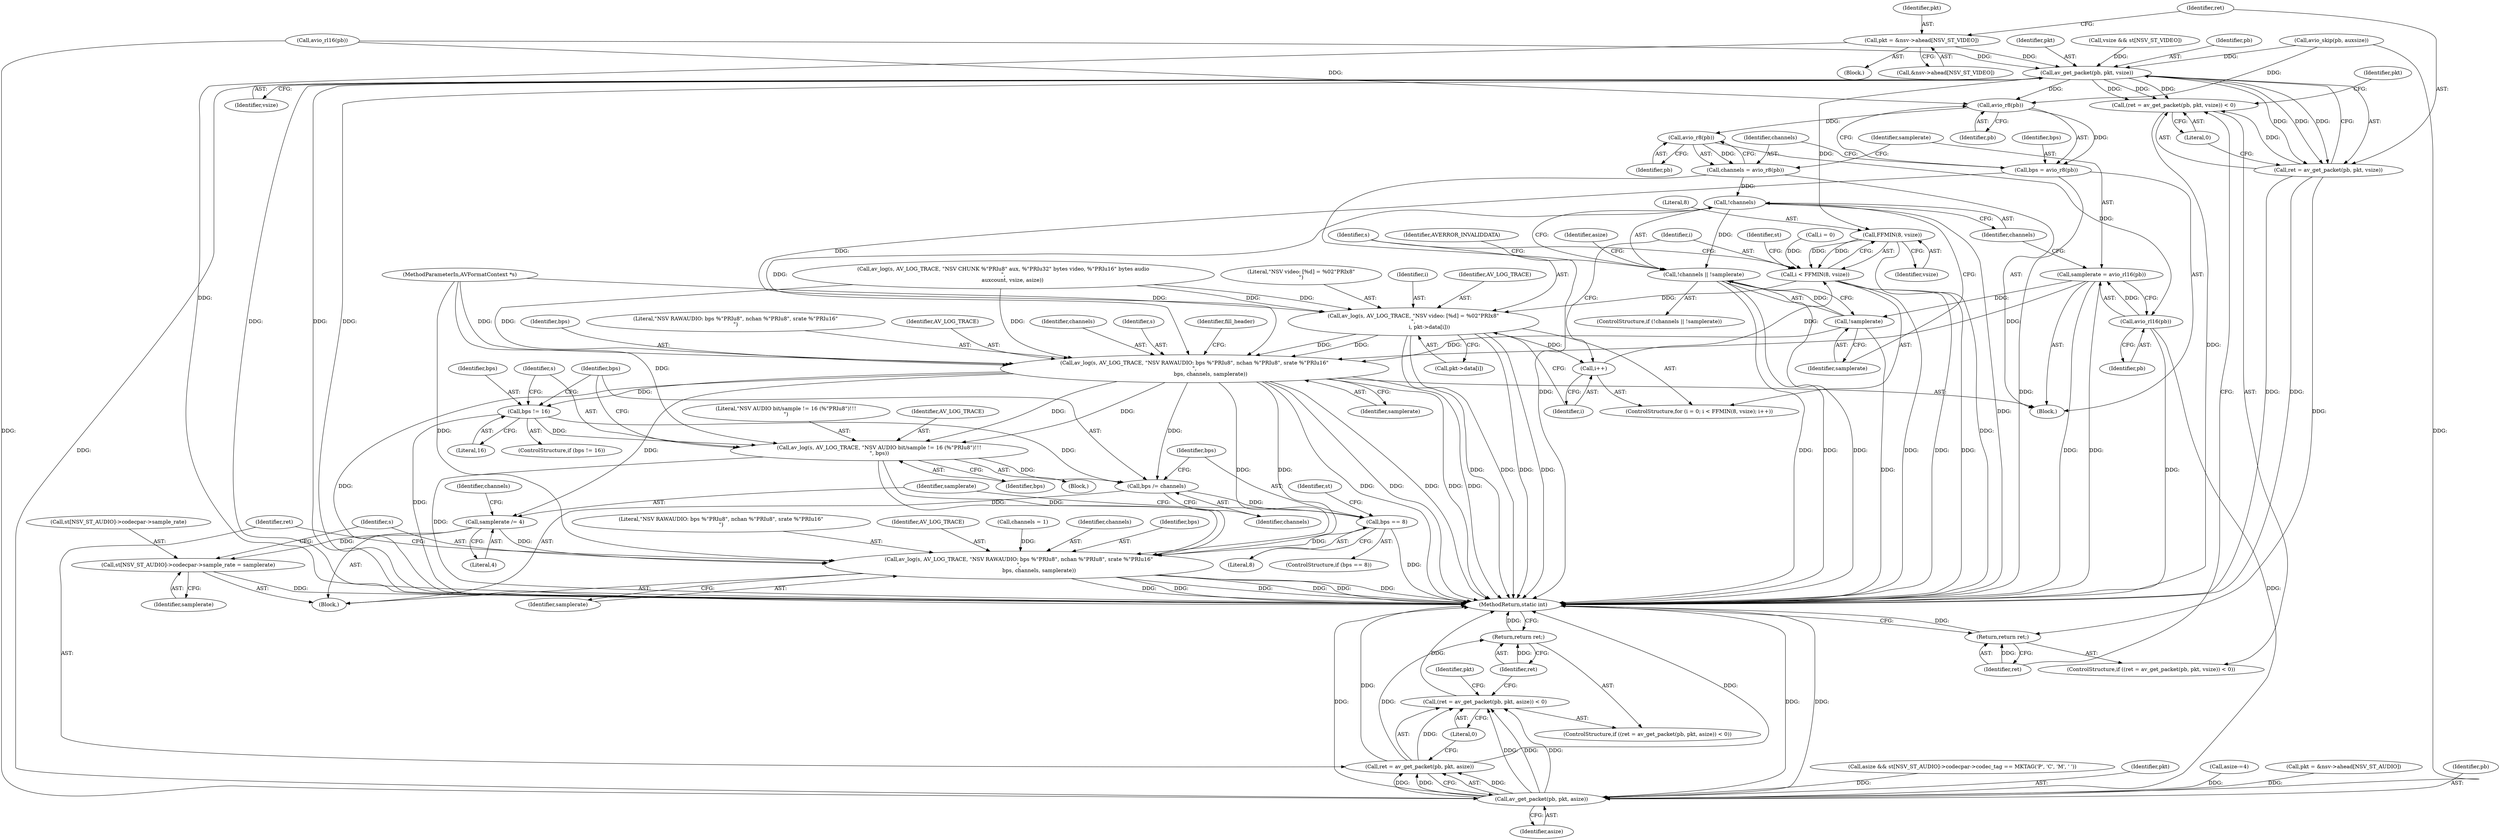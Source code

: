 digraph "0_libav_fe6eea99efac66839052af547426518efd970b24@pointer" {
"1000370" [label="(Call,pkt = &nsv->ahead[NSV_ST_VIDEO])"];
"1000382" [label="(Call,av_get_packet(pb, pkt, vsize))"];
"1000379" [label="(Call,(ret = av_get_packet(pb, pkt, vsize)) < 0)"];
"1000380" [label="(Call,ret = av_get_packet(pb, pkt, vsize))"];
"1000387" [label="(Return,return ret;)"];
"1000423" [label="(Call,FFMIN(8, vsize))"];
"1000421" [label="(Call,i < FFMIN(8, vsize))"];
"1000428" [label="(Call,av_log(s, AV_LOG_TRACE, \"NSV video: [%d] = %02\"PRIx8\"\n\",\n                   i, pkt->data[i]))"];
"1000426" [label="(Call,i++)"];
"1000517" [label="(Call,av_log(s, AV_LOG_TRACE, \"NSV RAWAUDIO: bps %\"PRIu8\", nchan %\"PRIu8\", srate %\"PRIu16\"\n\",\n                   bps, channels, samplerate))"];
"1000535" [label="(Call,bps != 16)"];
"1000539" [label="(Call,av_log(s, AV_LOG_TRACE, \"NSV AUDIO bit/sample != 16 (%\"PRIu8\")!!!\n\", bps))"];
"1000544" [label="(Call,bps /= channels)"];
"1000548" [label="(Call,bps == 8)"];
"1000584" [label="(Call,av_log(s, AV_LOG_TRACE, \"NSV RAWAUDIO: bps %\"PRIu8\", nchan %\"PRIu8\", srate %\"PRIu16\"\n\",\n                        bps, channels, samplerate))"];
"1000560" [label="(Call,samplerate /= 4)"];
"1000575" [label="(Call,st[NSV_ST_AUDIO]->codecpar->sample_rate = samplerate)"];
"1000496" [label="(Call,avio_r8(pb))"];
"1000494" [label="(Call,bps = avio_r8(pb))"];
"1000500" [label="(Call,avio_r8(pb))"];
"1000498" [label="(Call,channels = avio_r8(pb))"];
"1000508" [label="(Call,!channels)"];
"1000507" [label="(Call,!channels || !samplerate)"];
"1000504" [label="(Call,avio_rl16(pb))"];
"1000502" [label="(Call,samplerate = avio_rl16(pb))"];
"1000510" [label="(Call,!samplerate)"];
"1000595" [label="(Call,av_get_packet(pb, pkt, asize))"];
"1000592" [label="(Call,(ret = av_get_packet(pb, pkt, asize)) < 0)"];
"1000593" [label="(Call,ret = av_get_packet(pb, pkt, asize))"];
"1000600" [label="(Return,return ret;)"];
"1000426" [label="(Call,i++)"];
"1000584" [label="(Call,av_log(s, AV_LOG_TRACE, \"NSV RAWAUDIO: bps %\"PRIu8\", nchan %\"PRIu8\", srate %\"PRIu16\"\n\",\n                        bps, channels, samplerate))"];
"1000384" [label="(Identifier,pkt)"];
"1000494" [label="(Call,bps = avio_r8(pb))"];
"1000427" [label="(Identifier,i)"];
"1000521" [label="(Identifier,bps)"];
"1000601" [label="(Identifier,ret)"];
"1000587" [label="(Literal,\"NSV RAWAUDIO: bps %\"PRIu8\", nchan %\"PRIu8\", srate %\"PRIu16\"\n\")"];
"1000357" [label="(Call,vsize && st[NSV_ST_VIDEO])"];
"1000490" [label="(Block,)"];
"1000381" [label="(Identifier,ret)"];
"1000562" [label="(Literal,4)"];
"1000586" [label="(Identifier,AV_LOG_TRACE)"];
"1000475" [label="(Call,asize && st[NSV_ST_AUDIO]->codecpar->codec_tag == MKTAG('P', 'C', 'M', ' '))"];
"1000550" [label="(Literal,8)"];
"1000547" [label="(ControlStructure,if (bps == 8))"];
"1000585" [label="(Identifier,s)"];
"1000545" [label="(Identifier,bps)"];
"1000576" [label="(Call,st[NSV_ST_AUDIO]->codecpar->sample_rate)"];
"1000564" [label="(Identifier,channels)"];
"1000440" [label="(Identifier,st)"];
"1000598" [label="(Identifier,asize)"];
"1000371" [label="(Identifier,pkt)"];
"1000546" [label="(Identifier,channels)"];
"1000117" [label="(MethodParameterIn,AVFormatContext *s)"];
"1000386" [label="(Literal,0)"];
"1000496" [label="(Call,avio_r8(pb))"];
"1000385" [label="(Identifier,vsize)"];
"1000563" [label="(Call,channels = 1)"];
"1000510" [label="(Call,!samplerate)"];
"1000501" [label="(Identifier,pb)"];
"1000513" [label="(Identifier,AVERROR_INVALIDDATA)"];
"1000543" [label="(Identifier,bps)"];
"1000421" [label="(Call,i < FFMIN(8, vsize))"];
"1000515" [label="(Identifier,asize)"];
"1000593" [label="(Call,ret = av_get_packet(pb, pkt, asize))"];
"1000520" [label="(Literal,\"NSV RAWAUDIO: bps %\"PRIu8\", nchan %\"PRIu8\", srate %\"PRIu16\"\n\")"];
"1000597" [label="(Identifier,pkt)"];
"1000544" [label="(Call,bps /= channels)"];
"1000242" [label="(Call,avio_rl16(pb))"];
"1000424" [label="(Literal,8)"];
"1000391" [label="(Identifier,pkt)"];
"1000548" [label="(Call,bps == 8)"];
"1000429" [label="(Identifier,s)"];
"1000418" [label="(Call,i = 0)"];
"1000561" [label="(Identifier,samplerate)"];
"1000499" [label="(Identifier,channels)"];
"1000428" [label="(Call,av_log(s, AV_LOG_TRACE, \"NSV video: [%d] = %02\"PRIx8\"\n\",\n                   i, pkt->data[i]))"];
"1000534" [label="(ControlStructure,if (bps != 16))"];
"1000519" [label="(Identifier,AV_LOG_TRACE)"];
"1000595" [label="(Call,av_get_packet(pb, pkt, asize))"];
"1000417" [label="(ControlStructure,for (i = 0; i < FFMIN(8, vsize); i++))"];
"1000387" [label="(Return,return ret;)"];
"1000431" [label="(Literal,\"NSV video: [%d] = %02\"PRIx8\"\n\")"];
"1000380" [label="(Call,ret = av_get_packet(pb, pkt, vsize))"];
"1000425" [label="(Identifier,vsize)"];
"1000591" [label="(ControlStructure,if ((ret = av_get_packet(pb, pkt, asize)) < 0))"];
"1000508" [label="(Call,!channels)"];
"1000502" [label="(Call,samplerate = avio_rl16(pb))"];
"1000575" [label="(Call,st[NSV_ST_AUDIO]->codecpar->sample_rate = samplerate)"];
"1000688" [label="(MethodReturn,static int)"];
"1000560" [label="(Call,samplerate /= 4)"];
"1000540" [label="(Identifier,s)"];
"1000379" [label="(Call,(ret = av_get_packet(pb, pkt, vsize)) < 0)"];
"1000583" [label="(Identifier,samplerate)"];
"1000514" [label="(Call,asize-=4)"];
"1000541" [label="(Identifier,AV_LOG_TRACE)"];
"1000422" [label="(Identifier,i)"];
"1000511" [label="(Identifier,samplerate)"];
"1000372" [label="(Call,&nsv->ahead[NSV_ST_VIDEO])"];
"1000498" [label="(Call,channels = avio_r8(pb))"];
"1000522" [label="(Identifier,channels)"];
"1000383" [label="(Identifier,pb)"];
"1000500" [label="(Call,avio_r8(pb))"];
"1000388" [label="(Identifier,ret)"];
"1000526" [label="(Block,)"];
"1000538" [label="(Block,)"];
"1000466" [label="(Call,pkt = &nsv->ahead[NSV_ST_AUDIO])"];
"1000599" [label="(Literal,0)"];
"1000378" [label="(ControlStructure,if ((ret = av_get_packet(pb, pkt, vsize)) < 0))"];
"1000433" [label="(Call,pkt->data[i])"];
"1000382" [label="(Call,av_get_packet(pb, pkt, vsize))"];
"1000549" [label="(Identifier,bps)"];
"1000506" [label="(ControlStructure,if (!channels || !samplerate))"];
"1000594" [label="(Identifier,ret)"];
"1000523" [label="(Identifier,samplerate)"];
"1000542" [label="(Literal,\"NSV AUDIO bit/sample != 16 (%\"PRIu8\")!!!\n\")"];
"1000505" [label="(Identifier,pb)"];
"1000256" [label="(Call,av_log(s, AV_LOG_TRACE, \"NSV CHUNK %\"PRIu8\" aux, %\"PRIu32\" bytes video, %\"PRIu16\" bytes audio\n\",\n           auxcount, vsize, asize))"];
"1000600" [label="(Return,return ret;)"];
"1000370" [label="(Call,pkt = &nsv->ahead[NSV_ST_VIDEO])"];
"1000517" [label="(Call,av_log(s, AV_LOG_TRACE, \"NSV RAWAUDIO: bps %\"PRIu8\", nchan %\"PRIu8\", srate %\"PRIu16\"\n\",\n                   bps, channels, samplerate))"];
"1000535" [label="(Call,bps != 16)"];
"1000590" [label="(Identifier,samplerate)"];
"1000282" [label="(Call,avio_skip(pb, auxsize))"];
"1000495" [label="(Identifier,bps)"];
"1000537" [label="(Literal,16)"];
"1000423" [label="(Call,FFMIN(8, vsize))"];
"1000518" [label="(Identifier,s)"];
"1000536" [label="(Identifier,bps)"];
"1000596" [label="(Identifier,pb)"];
"1000589" [label="(Identifier,channels)"];
"1000509" [label="(Identifier,channels)"];
"1000497" [label="(Identifier,pb)"];
"1000432" [label="(Identifier,i)"];
"1000588" [label="(Identifier,bps)"];
"1000507" [label="(Call,!channels || !samplerate)"];
"1000525" [label="(Identifier,fill_header)"];
"1000362" [label="(Block,)"];
"1000592" [label="(Call,(ret = av_get_packet(pb, pkt, asize)) < 0)"];
"1000604" [label="(Identifier,pkt)"];
"1000555" [label="(Identifier,st)"];
"1000503" [label="(Identifier,samplerate)"];
"1000430" [label="(Identifier,AV_LOG_TRACE)"];
"1000539" [label="(Call,av_log(s, AV_LOG_TRACE, \"NSV AUDIO bit/sample != 16 (%\"PRIu8\")!!!\n\", bps))"];
"1000504" [label="(Call,avio_rl16(pb))"];
"1000370" -> "1000362"  [label="AST: "];
"1000370" -> "1000372"  [label="CFG: "];
"1000371" -> "1000370"  [label="AST: "];
"1000372" -> "1000370"  [label="AST: "];
"1000381" -> "1000370"  [label="CFG: "];
"1000370" -> "1000688"  [label="DDG: "];
"1000370" -> "1000382"  [label="DDG: "];
"1000382" -> "1000380"  [label="AST: "];
"1000382" -> "1000385"  [label="CFG: "];
"1000383" -> "1000382"  [label="AST: "];
"1000384" -> "1000382"  [label="AST: "];
"1000385" -> "1000382"  [label="AST: "];
"1000380" -> "1000382"  [label="CFG: "];
"1000382" -> "1000688"  [label="DDG: "];
"1000382" -> "1000688"  [label="DDG: "];
"1000382" -> "1000688"  [label="DDG: "];
"1000382" -> "1000379"  [label="DDG: "];
"1000382" -> "1000379"  [label="DDG: "];
"1000382" -> "1000379"  [label="DDG: "];
"1000382" -> "1000380"  [label="DDG: "];
"1000382" -> "1000380"  [label="DDG: "];
"1000382" -> "1000380"  [label="DDG: "];
"1000282" -> "1000382"  [label="DDG: "];
"1000242" -> "1000382"  [label="DDG: "];
"1000357" -> "1000382"  [label="DDG: "];
"1000382" -> "1000423"  [label="DDG: "];
"1000382" -> "1000496"  [label="DDG: "];
"1000382" -> "1000595"  [label="DDG: "];
"1000379" -> "1000378"  [label="AST: "];
"1000379" -> "1000386"  [label="CFG: "];
"1000380" -> "1000379"  [label="AST: "];
"1000386" -> "1000379"  [label="AST: "];
"1000388" -> "1000379"  [label="CFG: "];
"1000391" -> "1000379"  [label="CFG: "];
"1000379" -> "1000688"  [label="DDG: "];
"1000380" -> "1000379"  [label="DDG: "];
"1000381" -> "1000380"  [label="AST: "];
"1000386" -> "1000380"  [label="CFG: "];
"1000380" -> "1000688"  [label="DDG: "];
"1000380" -> "1000688"  [label="DDG: "];
"1000380" -> "1000387"  [label="DDG: "];
"1000387" -> "1000378"  [label="AST: "];
"1000387" -> "1000388"  [label="CFG: "];
"1000388" -> "1000387"  [label="AST: "];
"1000688" -> "1000387"  [label="CFG: "];
"1000387" -> "1000688"  [label="DDG: "];
"1000388" -> "1000387"  [label="DDG: "];
"1000423" -> "1000421"  [label="AST: "];
"1000423" -> "1000425"  [label="CFG: "];
"1000424" -> "1000423"  [label="AST: "];
"1000425" -> "1000423"  [label="AST: "];
"1000421" -> "1000423"  [label="CFG: "];
"1000423" -> "1000688"  [label="DDG: "];
"1000423" -> "1000421"  [label="DDG: "];
"1000423" -> "1000421"  [label="DDG: "];
"1000421" -> "1000417"  [label="AST: "];
"1000422" -> "1000421"  [label="AST: "];
"1000429" -> "1000421"  [label="CFG: "];
"1000440" -> "1000421"  [label="CFG: "];
"1000421" -> "1000688"  [label="DDG: "];
"1000421" -> "1000688"  [label="DDG: "];
"1000421" -> "1000688"  [label="DDG: "];
"1000426" -> "1000421"  [label="DDG: "];
"1000418" -> "1000421"  [label="DDG: "];
"1000421" -> "1000428"  [label="DDG: "];
"1000428" -> "1000417"  [label="AST: "];
"1000428" -> "1000433"  [label="CFG: "];
"1000429" -> "1000428"  [label="AST: "];
"1000430" -> "1000428"  [label="AST: "];
"1000431" -> "1000428"  [label="AST: "];
"1000432" -> "1000428"  [label="AST: "];
"1000433" -> "1000428"  [label="AST: "];
"1000427" -> "1000428"  [label="CFG: "];
"1000428" -> "1000688"  [label="DDG: "];
"1000428" -> "1000688"  [label="DDG: "];
"1000428" -> "1000688"  [label="DDG: "];
"1000428" -> "1000688"  [label="DDG: "];
"1000428" -> "1000426"  [label="DDG: "];
"1000256" -> "1000428"  [label="DDG: "];
"1000256" -> "1000428"  [label="DDG: "];
"1000117" -> "1000428"  [label="DDG: "];
"1000428" -> "1000517"  [label="DDG: "];
"1000428" -> "1000517"  [label="DDG: "];
"1000426" -> "1000417"  [label="AST: "];
"1000426" -> "1000427"  [label="CFG: "];
"1000427" -> "1000426"  [label="AST: "];
"1000422" -> "1000426"  [label="CFG: "];
"1000517" -> "1000490"  [label="AST: "];
"1000517" -> "1000523"  [label="CFG: "];
"1000518" -> "1000517"  [label="AST: "];
"1000519" -> "1000517"  [label="AST: "];
"1000520" -> "1000517"  [label="AST: "];
"1000521" -> "1000517"  [label="AST: "];
"1000522" -> "1000517"  [label="AST: "];
"1000523" -> "1000517"  [label="AST: "];
"1000525" -> "1000517"  [label="CFG: "];
"1000517" -> "1000688"  [label="DDG: "];
"1000517" -> "1000688"  [label="DDG: "];
"1000517" -> "1000688"  [label="DDG: "];
"1000517" -> "1000688"  [label="DDG: "];
"1000517" -> "1000688"  [label="DDG: "];
"1000517" -> "1000688"  [label="DDG: "];
"1000256" -> "1000517"  [label="DDG: "];
"1000256" -> "1000517"  [label="DDG: "];
"1000117" -> "1000517"  [label="DDG: "];
"1000494" -> "1000517"  [label="DDG: "];
"1000508" -> "1000517"  [label="DDG: "];
"1000502" -> "1000517"  [label="DDG: "];
"1000510" -> "1000517"  [label="DDG: "];
"1000517" -> "1000535"  [label="DDG: "];
"1000517" -> "1000539"  [label="DDG: "];
"1000517" -> "1000539"  [label="DDG: "];
"1000517" -> "1000544"  [label="DDG: "];
"1000517" -> "1000560"  [label="DDG: "];
"1000517" -> "1000584"  [label="DDG: "];
"1000517" -> "1000584"  [label="DDG: "];
"1000535" -> "1000534"  [label="AST: "];
"1000535" -> "1000537"  [label="CFG: "];
"1000536" -> "1000535"  [label="AST: "];
"1000537" -> "1000535"  [label="AST: "];
"1000540" -> "1000535"  [label="CFG: "];
"1000545" -> "1000535"  [label="CFG: "];
"1000535" -> "1000688"  [label="DDG: "];
"1000535" -> "1000539"  [label="DDG: "];
"1000535" -> "1000544"  [label="DDG: "];
"1000539" -> "1000538"  [label="AST: "];
"1000539" -> "1000543"  [label="CFG: "];
"1000540" -> "1000539"  [label="AST: "];
"1000541" -> "1000539"  [label="AST: "];
"1000542" -> "1000539"  [label="AST: "];
"1000543" -> "1000539"  [label="AST: "];
"1000545" -> "1000539"  [label="CFG: "];
"1000539" -> "1000688"  [label="DDG: "];
"1000117" -> "1000539"  [label="DDG: "];
"1000539" -> "1000544"  [label="DDG: "];
"1000539" -> "1000584"  [label="DDG: "];
"1000539" -> "1000584"  [label="DDG: "];
"1000544" -> "1000526"  [label="AST: "];
"1000544" -> "1000546"  [label="CFG: "];
"1000545" -> "1000544"  [label="AST: "];
"1000546" -> "1000544"  [label="AST: "];
"1000549" -> "1000544"  [label="CFG: "];
"1000544" -> "1000548"  [label="DDG: "];
"1000548" -> "1000547"  [label="AST: "];
"1000548" -> "1000550"  [label="CFG: "];
"1000549" -> "1000548"  [label="AST: "];
"1000550" -> "1000548"  [label="AST: "];
"1000555" -> "1000548"  [label="CFG: "];
"1000561" -> "1000548"  [label="CFG: "];
"1000548" -> "1000688"  [label="DDG: "];
"1000548" -> "1000584"  [label="DDG: "];
"1000584" -> "1000526"  [label="AST: "];
"1000584" -> "1000590"  [label="CFG: "];
"1000585" -> "1000584"  [label="AST: "];
"1000586" -> "1000584"  [label="AST: "];
"1000587" -> "1000584"  [label="AST: "];
"1000588" -> "1000584"  [label="AST: "];
"1000589" -> "1000584"  [label="AST: "];
"1000590" -> "1000584"  [label="AST: "];
"1000594" -> "1000584"  [label="CFG: "];
"1000584" -> "1000688"  [label="DDG: "];
"1000584" -> "1000688"  [label="DDG: "];
"1000584" -> "1000688"  [label="DDG: "];
"1000584" -> "1000688"  [label="DDG: "];
"1000584" -> "1000688"  [label="DDG: "];
"1000584" -> "1000688"  [label="DDG: "];
"1000117" -> "1000584"  [label="DDG: "];
"1000563" -> "1000584"  [label="DDG: "];
"1000560" -> "1000584"  [label="DDG: "];
"1000560" -> "1000526"  [label="AST: "];
"1000560" -> "1000562"  [label="CFG: "];
"1000561" -> "1000560"  [label="AST: "];
"1000562" -> "1000560"  [label="AST: "];
"1000564" -> "1000560"  [label="CFG: "];
"1000560" -> "1000575"  [label="DDG: "];
"1000575" -> "1000526"  [label="AST: "];
"1000575" -> "1000583"  [label="CFG: "];
"1000576" -> "1000575"  [label="AST: "];
"1000583" -> "1000575"  [label="AST: "];
"1000585" -> "1000575"  [label="CFG: "];
"1000575" -> "1000688"  [label="DDG: "];
"1000496" -> "1000494"  [label="AST: "];
"1000496" -> "1000497"  [label="CFG: "];
"1000497" -> "1000496"  [label="AST: "];
"1000494" -> "1000496"  [label="CFG: "];
"1000496" -> "1000494"  [label="DDG: "];
"1000282" -> "1000496"  [label="DDG: "];
"1000242" -> "1000496"  [label="DDG: "];
"1000496" -> "1000500"  [label="DDG: "];
"1000494" -> "1000490"  [label="AST: "];
"1000495" -> "1000494"  [label="AST: "];
"1000499" -> "1000494"  [label="CFG: "];
"1000494" -> "1000688"  [label="DDG: "];
"1000500" -> "1000498"  [label="AST: "];
"1000500" -> "1000501"  [label="CFG: "];
"1000501" -> "1000500"  [label="AST: "];
"1000498" -> "1000500"  [label="CFG: "];
"1000500" -> "1000498"  [label="DDG: "];
"1000500" -> "1000504"  [label="DDG: "];
"1000498" -> "1000490"  [label="AST: "];
"1000499" -> "1000498"  [label="AST: "];
"1000503" -> "1000498"  [label="CFG: "];
"1000498" -> "1000688"  [label="DDG: "];
"1000498" -> "1000508"  [label="DDG: "];
"1000508" -> "1000507"  [label="AST: "];
"1000508" -> "1000509"  [label="CFG: "];
"1000509" -> "1000508"  [label="AST: "];
"1000511" -> "1000508"  [label="CFG: "];
"1000507" -> "1000508"  [label="CFG: "];
"1000508" -> "1000688"  [label="DDG: "];
"1000508" -> "1000507"  [label="DDG: "];
"1000507" -> "1000506"  [label="AST: "];
"1000507" -> "1000510"  [label="CFG: "];
"1000510" -> "1000507"  [label="AST: "];
"1000513" -> "1000507"  [label="CFG: "];
"1000515" -> "1000507"  [label="CFG: "];
"1000507" -> "1000688"  [label="DDG: "];
"1000507" -> "1000688"  [label="DDG: "];
"1000507" -> "1000688"  [label="DDG: "];
"1000510" -> "1000507"  [label="DDG: "];
"1000504" -> "1000502"  [label="AST: "];
"1000504" -> "1000505"  [label="CFG: "];
"1000505" -> "1000504"  [label="AST: "];
"1000502" -> "1000504"  [label="CFG: "];
"1000504" -> "1000688"  [label="DDG: "];
"1000504" -> "1000502"  [label="DDG: "];
"1000504" -> "1000595"  [label="DDG: "];
"1000502" -> "1000490"  [label="AST: "];
"1000503" -> "1000502"  [label="AST: "];
"1000509" -> "1000502"  [label="CFG: "];
"1000502" -> "1000688"  [label="DDG: "];
"1000502" -> "1000688"  [label="DDG: "];
"1000502" -> "1000510"  [label="DDG: "];
"1000510" -> "1000511"  [label="CFG: "];
"1000511" -> "1000510"  [label="AST: "];
"1000510" -> "1000688"  [label="DDG: "];
"1000595" -> "1000593"  [label="AST: "];
"1000595" -> "1000598"  [label="CFG: "];
"1000596" -> "1000595"  [label="AST: "];
"1000597" -> "1000595"  [label="AST: "];
"1000598" -> "1000595"  [label="AST: "];
"1000593" -> "1000595"  [label="CFG: "];
"1000595" -> "1000688"  [label="DDG: "];
"1000595" -> "1000688"  [label="DDG: "];
"1000595" -> "1000688"  [label="DDG: "];
"1000595" -> "1000592"  [label="DDG: "];
"1000595" -> "1000592"  [label="DDG: "];
"1000595" -> "1000592"  [label="DDG: "];
"1000595" -> "1000593"  [label="DDG: "];
"1000595" -> "1000593"  [label="DDG: "];
"1000595" -> "1000593"  [label="DDG: "];
"1000282" -> "1000595"  [label="DDG: "];
"1000242" -> "1000595"  [label="DDG: "];
"1000466" -> "1000595"  [label="DDG: "];
"1000475" -> "1000595"  [label="DDG: "];
"1000514" -> "1000595"  [label="DDG: "];
"1000592" -> "1000591"  [label="AST: "];
"1000592" -> "1000599"  [label="CFG: "];
"1000593" -> "1000592"  [label="AST: "];
"1000599" -> "1000592"  [label="AST: "];
"1000601" -> "1000592"  [label="CFG: "];
"1000604" -> "1000592"  [label="CFG: "];
"1000592" -> "1000688"  [label="DDG: "];
"1000593" -> "1000592"  [label="DDG: "];
"1000594" -> "1000593"  [label="AST: "];
"1000599" -> "1000593"  [label="CFG: "];
"1000593" -> "1000688"  [label="DDG: "];
"1000593" -> "1000688"  [label="DDG: "];
"1000593" -> "1000600"  [label="DDG: "];
"1000600" -> "1000591"  [label="AST: "];
"1000600" -> "1000601"  [label="CFG: "];
"1000601" -> "1000600"  [label="AST: "];
"1000688" -> "1000600"  [label="CFG: "];
"1000600" -> "1000688"  [label="DDG: "];
"1000601" -> "1000600"  [label="DDG: "];
}
